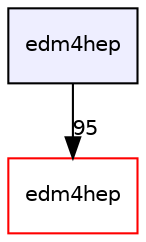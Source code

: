 digraph "edm4hep" {
  compound=true
  node [ fontsize="10", fontname="Helvetica"];
  edge [ labelfontsize="10", labelfontname="Helvetica"];
  dir_3deec2f71ffa999440850cd11eb22734 [shape=box, label="edm4hep", style="filled", fillcolor="#eeeeff", pencolor="black", URL="dir_3deec2f71ffa999440850cd11eb22734.html"];
  dir_7c2dadd765163befbbc4727e730bbb11 [shape=box label="edm4hep" fillcolor="white" style="filled" color="red" URL="dir_7c2dadd765163befbbc4727e730bbb11.html"];
  dir_3deec2f71ffa999440850cd11eb22734->dir_7c2dadd765163befbbc4727e730bbb11 [headlabel="95", labeldistance=1.5 headhref="dir_000001_000007.html"];
}

